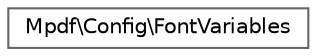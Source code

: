 digraph "Graphical Class Hierarchy"
{
 // LATEX_PDF_SIZE
  bgcolor="transparent";
  edge [fontname=Helvetica,fontsize=10,labelfontname=Helvetica,labelfontsize=10];
  node [fontname=Helvetica,fontsize=10,shape=box,height=0.2,width=0.4];
  rankdir="LR";
  Node0 [id="Node000000",label="Mpdf\\Config\\FontVariables",height=0.2,width=0.4,color="grey40", fillcolor="white", style="filled",URL="$classMpdf_1_1Config_1_1FontVariables.html",tooltip=" "];
}
